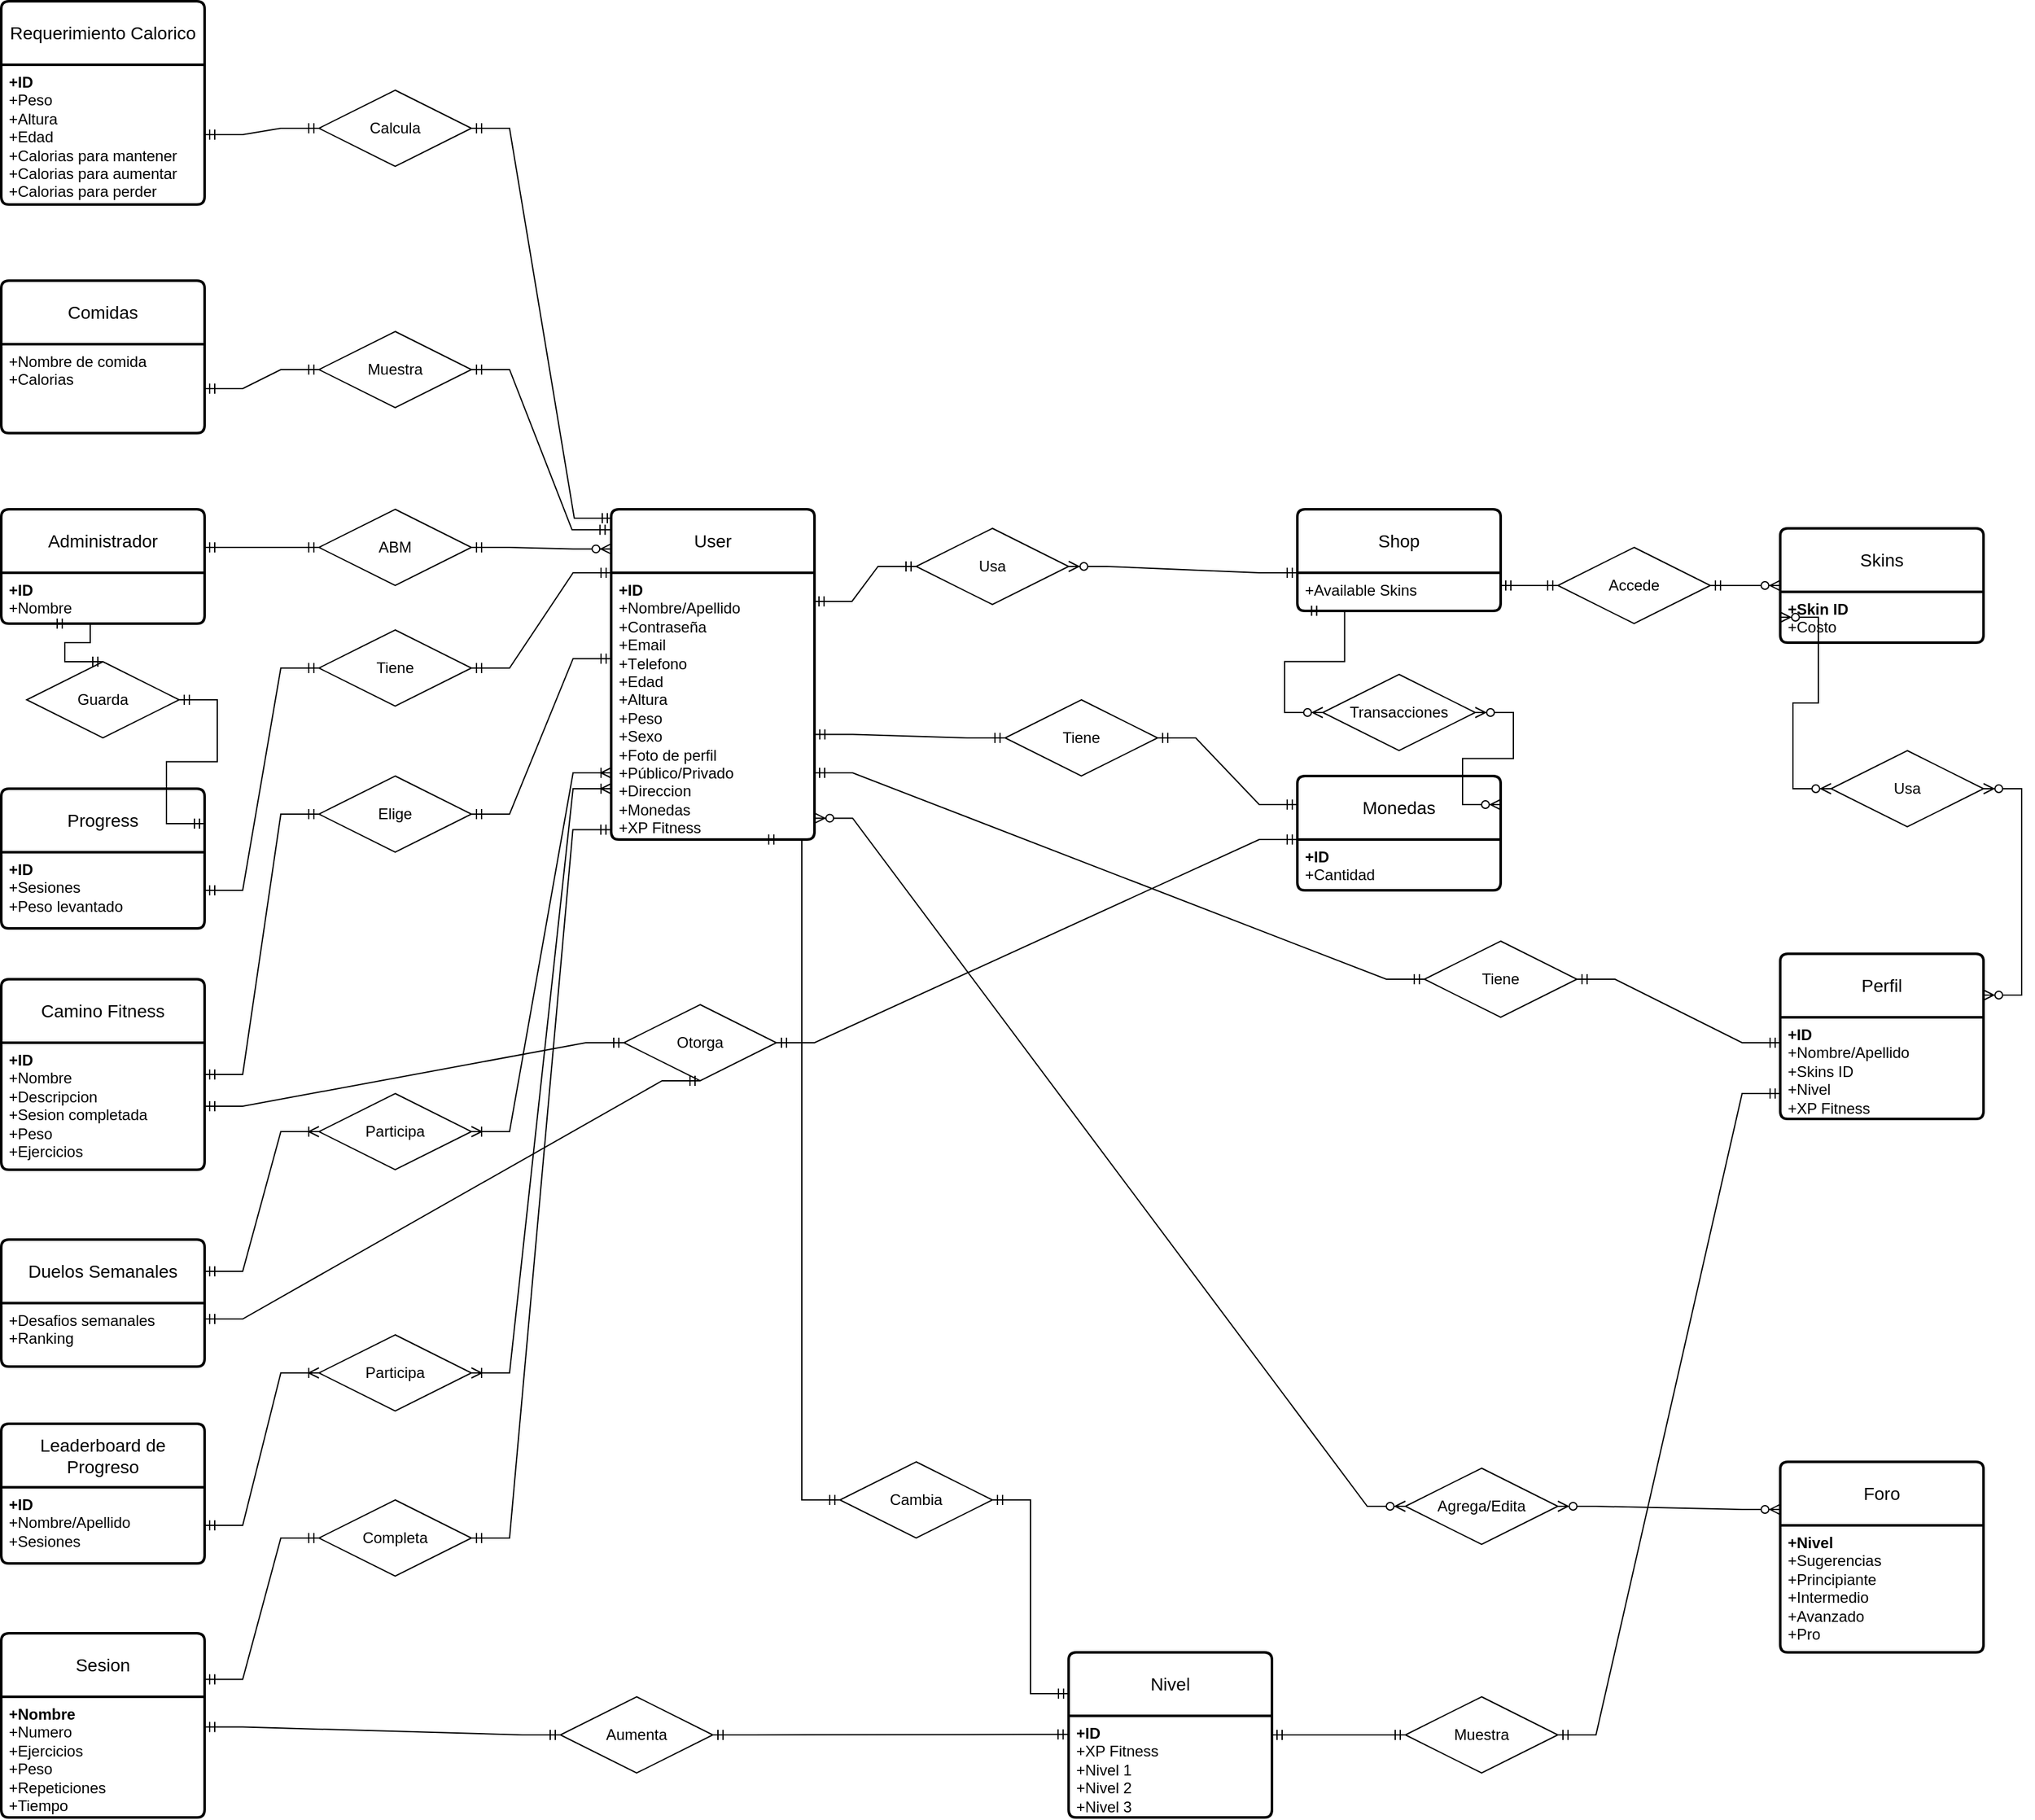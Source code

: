 <mxfile version="26.1.2">
  <diagram name="Page-1" id="UYk_7OX0EDJJeDHEVzLT">
    <mxGraphModel dx="1853" dy="3224" grid="1" gridSize="10" guides="1" tooltips="1" connect="1" arrows="1" fold="1" page="1" pageScale="1" pageWidth="850" pageHeight="1100" math="0" shadow="0">
      <root>
        <mxCell id="0" />
        <mxCell id="1" parent="0" />
        <mxCell id="oUaAyh6fzebVkO_aCxSh-33" value="Administrador" style="swimlane;childLayout=stackLayout;horizontal=1;startSize=50;horizontalStack=0;rounded=1;fontSize=14;fontStyle=0;strokeWidth=2;resizeParent=0;resizeLast=1;shadow=0;dashed=0;align=center;arcSize=4;whiteSpace=wrap;html=1;" parent="1" vertex="1">
          <mxGeometry x="620" y="-1350" width="160" height="90" as="geometry" />
        </mxCell>
        <mxCell id="oUaAyh6fzebVkO_aCxSh-34" value="&lt;b&gt;+ID&lt;/b&gt;&lt;div&gt;+Nombre&lt;/div&gt;" style="align=left;strokeColor=none;fillColor=none;spacingLeft=4;spacingRight=4;fontSize=12;verticalAlign=top;resizable=0;rotatable=0;part=1;html=1;whiteSpace=wrap;" parent="oUaAyh6fzebVkO_aCxSh-33" vertex="1">
          <mxGeometry y="50" width="160" height="40" as="geometry" />
        </mxCell>
        <mxCell id="oUaAyh6fzebVkO_aCxSh-42" style="edgeStyle=orthogonalEdgeStyle;rounded=0;orthogonalLoop=1;jettySize=auto;html=1;exitX=0.5;exitY=1;exitDx=0;exitDy=0;" parent="oUaAyh6fzebVkO_aCxSh-33" source="oUaAyh6fzebVkO_aCxSh-34" target="oUaAyh6fzebVkO_aCxSh-34" edge="1">
          <mxGeometry relative="1" as="geometry" />
        </mxCell>
        <mxCell id="oUaAyh6fzebVkO_aCxSh-35" value="User" style="swimlane;childLayout=stackLayout;horizontal=1;startSize=50;horizontalStack=0;rounded=1;fontSize=14;fontStyle=0;strokeWidth=2;resizeParent=0;resizeLast=1;shadow=0;dashed=0;align=center;arcSize=4;whiteSpace=wrap;html=1;" parent="1" vertex="1">
          <mxGeometry x="1100" y="-1350" width="160" height="260" as="geometry" />
        </mxCell>
        <mxCell id="oUaAyh6fzebVkO_aCxSh-36" value="&lt;div&gt;&lt;span style=&quot;font-family: Arial, sans-serif; white-space-collapse: preserve;&quot;&gt;&lt;b style=&quot;&quot;&gt;&lt;font&gt;+ID&lt;/font&gt;&lt;/b&gt;&lt;/span&gt;&lt;/div&gt;&lt;font&gt;+&lt;span id=&quot;docs-internal-guid-080f4050-7fff-7165-0a26-d0c95ce411ea&quot;&gt;&lt;span style=&quot;background-color: transparent; white-space-collapse: preserve; font-family: Arial, sans-serif; color: light-dark(rgb(0, 0, 0), rgb(255, 255, 255));&quot;&gt;&lt;font style=&quot;&quot;&gt;Nombre/Apellido&lt;/font&gt;&lt;/span&gt;&lt;/span&gt;&lt;/font&gt;&lt;div&gt;&lt;div&gt;&lt;font&gt;&lt;span&gt;&lt;span style=&quot;background-color: transparent; white-space-collapse: preserve; font-family: Arial, sans-serif; color: light-dark(rgb(0, 0, 0), rgb(255, 255, 255));&quot;&gt;+Contraseña&lt;/span&gt;&lt;/span&gt;&lt;/font&gt;&lt;/div&gt;&lt;div&gt;&lt;font&gt;&lt;span style=&quot;background-color: transparent; white-space-collapse: preserve; font-family: Arial, sans-serif; color: light-dark(rgb(0, 0, 0), rgb(255, 255, 255));&quot;&gt;+Email&lt;/span&gt;&lt;/font&gt;&lt;/div&gt;&lt;div&gt;&lt;font&gt;&lt;span style=&quot;background-color: transparent; color: light-dark(rgb(0, 0, 0), rgb(255, 255, 255));&quot;&gt;+T&lt;/span&gt;&lt;span style=&quot;background-color: transparent; white-space-collapse: preserve; font-family: Arial, sans-serif; color: light-dark(rgb(0, 0, 0), rgb(255, 255, 255));&quot;&gt;elefono&lt;/span&gt;&lt;/font&gt;&lt;/div&gt;&lt;div&gt;&lt;font&gt;&lt;span style=&quot;background-color: transparent; white-space-collapse: preserve; font-family: Arial, sans-serif; color: light-dark(rgb(0, 0, 0), rgb(255, 255, 255));&quot;&gt;+Edad&lt;/span&gt;&lt;/font&gt;&lt;/div&gt;&lt;div&gt;&lt;font&gt;&lt;span style=&quot;background-color: transparent; white-space-collapse: preserve; font-family: Arial, sans-serif; color: light-dark(rgb(0, 0, 0), rgb(255, 255, 255));&quot;&gt;+Altura&lt;/span&gt;&lt;/font&gt;&lt;/div&gt;&lt;div&gt;&lt;font&gt;&lt;span style=&quot;background-color: transparent; white-space-collapse: preserve; font-family: Arial, sans-serif; color: light-dark(rgb(0, 0, 0), rgb(255, 255, 255));&quot;&gt;+Peso&lt;/span&gt;&lt;/font&gt;&lt;/div&gt;&lt;div&gt;&lt;font&gt;&lt;span style=&quot;background-color: transparent; white-space-collapse: preserve; font-family: Arial, sans-serif; color: light-dark(rgb(0, 0, 0), rgb(255, 255, 255));&quot;&gt;+Sexo&lt;/span&gt;&lt;/font&gt;&lt;/div&gt;&lt;div&gt;&lt;font&gt;&lt;span style=&quot;background-color: transparent; white-space-collapse: preserve; font-family: Arial, sans-serif; color: light-dark(rgb(0, 0, 0), rgb(255, 255, 255));&quot;&gt;+Foto de perfil&lt;/span&gt;&lt;/font&gt;&lt;/div&gt;&lt;div&gt;&lt;font&gt;&lt;span style=&quot;background-color: transparent; white-space-collapse: preserve; font-family: Arial, sans-serif; color: light-dark(rgb(0, 0, 0), rgb(255, 255, 255));&quot;&gt;+Público/Privado&lt;/span&gt;&lt;/font&gt;&lt;/div&gt;&lt;div&gt;&lt;font&gt;&lt;span style=&quot;background-color: transparent; white-space-collapse: preserve; font-family: Arial, sans-serif; color: light-dark(rgb(0, 0, 0), rgb(255, 255, 255));&quot;&gt;+Direccion&lt;/span&gt;&lt;br&gt;&lt;/font&gt;&lt;/div&gt;&lt;/div&gt;&lt;div&gt;&lt;font&gt;&lt;span style=&quot;background-color: transparent; white-space-collapse: preserve; font-family: Arial, sans-serif; color: light-dark(rgb(0, 0, 0), rgb(255, 255, 255));&quot;&gt;+Monedas&lt;/span&gt;&lt;/font&gt;&lt;/div&gt;&lt;div&gt;&lt;font&gt;&lt;span style=&quot;background-color: transparent; white-space-collapse: preserve; font-family: Arial, sans-serif; color: light-dark(rgb(0, 0, 0), rgb(255, 255, 255));&quot;&gt;+XP Fitness&lt;/span&gt;&lt;/font&gt;&lt;/div&gt;" style="align=left;strokeColor=none;fillColor=none;spacingLeft=4;spacingRight=4;fontSize=12;verticalAlign=top;resizable=0;rotatable=0;part=1;html=1;whiteSpace=wrap;" parent="oUaAyh6fzebVkO_aCxSh-35" vertex="1">
          <mxGeometry y="50" width="160" height="210" as="geometry" />
        </mxCell>
        <mxCell id="oUaAyh6fzebVkO_aCxSh-40" style="edgeStyle=orthogonalEdgeStyle;rounded=0;orthogonalLoop=1;jettySize=auto;html=1;exitX=0.5;exitY=1;exitDx=0;exitDy=0;" parent="oUaAyh6fzebVkO_aCxSh-35" source="oUaAyh6fzebVkO_aCxSh-36" target="oUaAyh6fzebVkO_aCxSh-36" edge="1">
          <mxGeometry relative="1" as="geometry" />
        </mxCell>
        <mxCell id="oUaAyh6fzebVkO_aCxSh-41" style="edgeStyle=orthogonalEdgeStyle;rounded=0;orthogonalLoop=1;jettySize=auto;html=1;exitX=0.5;exitY=1;exitDx=0;exitDy=0;" parent="oUaAyh6fzebVkO_aCxSh-35" source="oUaAyh6fzebVkO_aCxSh-36" target="oUaAyh6fzebVkO_aCxSh-36" edge="1">
          <mxGeometry relative="1" as="geometry" />
        </mxCell>
        <mxCell id="oUaAyh6fzebVkO_aCxSh-38" value="" style="edgeStyle=entityRelationEdgeStyle;fontSize=12;html=1;endArrow=ERzeroToMany;startArrow=ERmandOne;rounded=0;entryX=0;entryY=0.12;entryDx=0;entryDy=0;entryPerimeter=0;" parent="1" source="oUaAyh6fzebVkO_aCxSh-61" target="oUaAyh6fzebVkO_aCxSh-35" edge="1">
          <mxGeometry width="100" height="100" relative="1" as="geometry">
            <mxPoint x="1010" y="-930" as="sourcePoint" />
            <mxPoint x="1100" y="-1320" as="targetPoint" />
          </mxGeometry>
        </mxCell>
        <mxCell id="oUaAyh6fzebVkO_aCxSh-44" value="Progress" style="swimlane;childLayout=stackLayout;horizontal=1;startSize=50;horizontalStack=0;rounded=1;fontSize=14;fontStyle=0;strokeWidth=2;resizeParent=0;resizeLast=1;shadow=0;dashed=0;align=center;arcSize=4;whiteSpace=wrap;html=1;" parent="1" vertex="1">
          <mxGeometry x="620" y="-1130" width="160" height="110" as="geometry" />
        </mxCell>
        <mxCell id="oUaAyh6fzebVkO_aCxSh-45" value="&lt;b&gt;+ID&lt;/b&gt;&lt;br&gt;+Sesiones&lt;br&gt;+Peso levantado" style="align=left;strokeColor=none;fillColor=none;spacingLeft=4;spacingRight=4;fontSize=12;verticalAlign=top;resizable=0;rotatable=0;part=1;html=1;whiteSpace=wrap;" parent="oUaAyh6fzebVkO_aCxSh-44" vertex="1">
          <mxGeometry y="50" width="160" height="60" as="geometry" />
        </mxCell>
        <mxCell id="oUaAyh6fzebVkO_aCxSh-46" value="Foro" style="swimlane;childLayout=stackLayout;horizontal=1;startSize=50;horizontalStack=0;rounded=1;fontSize=14;fontStyle=0;strokeWidth=2;resizeParent=0;resizeLast=1;shadow=0;dashed=0;align=center;arcSize=4;whiteSpace=wrap;html=1;" parent="1" vertex="1">
          <mxGeometry x="2020" y="-600" width="160" height="150" as="geometry" />
        </mxCell>
        <mxCell id="oUaAyh6fzebVkO_aCxSh-47" value="&lt;div&gt;&lt;b&gt;+Nivel&lt;/b&gt;&lt;/div&gt;+Sugerencias&lt;br&gt;+Principiante&lt;br&gt;+Intermedio&lt;div&gt;+Avanzado&lt;/div&gt;&lt;div&gt;+Pro&lt;/div&gt;" style="align=left;strokeColor=none;fillColor=none;spacingLeft=4;spacingRight=4;fontSize=12;verticalAlign=top;resizable=0;rotatable=0;part=1;html=1;whiteSpace=wrap;" parent="oUaAyh6fzebVkO_aCxSh-46" vertex="1">
          <mxGeometry y="50" width="160" height="100" as="geometry" />
        </mxCell>
        <mxCell id="oUaAyh6fzebVkO_aCxSh-50" value="" style="edgeStyle=entityRelationEdgeStyle;fontSize=12;html=1;endArrow=ERmandOne;startArrow=ERmandOne;rounded=0;exitX=1;exitY=0.5;exitDx=0;exitDy=0;entryX=0;entryY=0.5;entryDx=0;entryDy=0;" parent="1" source="oUaAyh6fzebVkO_aCxSh-45" target="oUaAyh6fzebVkO_aCxSh-63" edge="1">
          <mxGeometry width="100" height="100" relative="1" as="geometry">
            <mxPoint x="990" y="-1030" as="sourcePoint" />
            <mxPoint x="1090" y="-1130" as="targetPoint" />
          </mxGeometry>
        </mxCell>
        <mxCell id="oUaAyh6fzebVkO_aCxSh-51" value="Camino Fitness" style="swimlane;childLayout=stackLayout;horizontal=1;startSize=50;horizontalStack=0;rounded=1;fontSize=14;fontStyle=0;strokeWidth=2;resizeParent=0;resizeLast=1;shadow=0;dashed=0;align=center;arcSize=4;whiteSpace=wrap;html=1;" parent="1" vertex="1">
          <mxGeometry x="620" y="-980" width="160" height="150" as="geometry" />
        </mxCell>
        <mxCell id="oUaAyh6fzebVkO_aCxSh-52" value="&lt;b&gt;+ID&lt;/b&gt;&lt;div&gt;+Nombre&lt;/div&gt;&lt;div&gt;+Descripcion&lt;br&gt;+Sesion completada&lt;br&gt;+Peso&lt;div&gt;+Ejercicios&lt;/div&gt;&lt;/div&gt;" style="align=left;strokeColor=none;fillColor=none;spacingLeft=4;spacingRight=4;fontSize=12;verticalAlign=top;resizable=0;rotatable=0;part=1;html=1;whiteSpace=wrap;" parent="oUaAyh6fzebVkO_aCxSh-51" vertex="1">
          <mxGeometry y="50" width="160" height="100" as="geometry" />
        </mxCell>
        <mxCell id="oUaAyh6fzebVkO_aCxSh-56" value="" style="edgeStyle=entityRelationEdgeStyle;fontSize=12;html=1;endArrow=ERmandOne;startArrow=ERmandOne;rounded=0;entryX=0;entryY=0.5;entryDx=0;entryDy=0;exitX=1;exitY=0.25;exitDx=0;exitDy=0;" parent="1" source="oUaAyh6fzebVkO_aCxSh-52" target="oUaAyh6fzebVkO_aCxSh-68" edge="1">
          <mxGeometry width="100" height="100" relative="1" as="geometry">
            <mxPoint x="970" y="-730" as="sourcePoint" />
            <mxPoint x="1070" y="-830" as="targetPoint" />
          </mxGeometry>
        </mxCell>
        <mxCell id="SsLR1r1AspN_L6EVD4On-16" value="Duelos Semanales" style="swimlane;childLayout=stackLayout;horizontal=1;startSize=50;horizontalStack=0;rounded=1;fontSize=14;fontStyle=0;strokeWidth=2;resizeParent=0;resizeLast=1;shadow=0;dashed=0;align=center;arcSize=4;whiteSpace=wrap;html=1;" parent="1" vertex="1">
          <mxGeometry x="620" y="-775" width="160" height="100" as="geometry" />
        </mxCell>
        <mxCell id="SsLR1r1AspN_L6EVD4On-17" value="+Desafios semanales&lt;br&gt;+Ranking" style="align=left;strokeColor=none;fillColor=none;spacingLeft=4;spacingRight=4;fontSize=12;verticalAlign=top;resizable=0;rotatable=0;part=1;html=1;whiteSpace=wrap;" parent="SsLR1r1AspN_L6EVD4On-16" vertex="1">
          <mxGeometry y="50" width="160" height="50" as="geometry" />
        </mxCell>
        <mxCell id="SsLR1r1AspN_L6EVD4On-19" value="Skins" style="swimlane;childLayout=stackLayout;horizontal=1;startSize=50;horizontalStack=0;rounded=1;fontSize=14;fontStyle=0;strokeWidth=2;resizeParent=0;resizeLast=1;shadow=0;dashed=0;align=center;arcSize=4;whiteSpace=wrap;html=1;" parent="1" vertex="1">
          <mxGeometry x="2020" y="-1335" width="160" height="90" as="geometry" />
        </mxCell>
        <mxCell id="SsLR1r1AspN_L6EVD4On-20" value="&lt;b&gt;+Skin ID&lt;/b&gt;&lt;div&gt;+Costo&lt;/div&gt;" style="align=left;strokeColor=none;fillColor=none;spacingLeft=4;spacingRight=4;fontSize=12;verticalAlign=top;resizable=0;rotatable=0;part=1;html=1;whiteSpace=wrap;" parent="SsLR1r1AspN_L6EVD4On-19" vertex="1">
          <mxGeometry y="50" width="160" height="40" as="geometry" />
        </mxCell>
        <mxCell id="SsLR1r1AspN_L6EVD4On-21" value="Monedas" style="swimlane;childLayout=stackLayout;horizontal=1;startSize=50;horizontalStack=0;rounded=1;fontSize=14;fontStyle=0;strokeWidth=2;resizeParent=0;resizeLast=1;shadow=0;dashed=0;align=center;arcSize=4;whiteSpace=wrap;html=1;" parent="1" vertex="1">
          <mxGeometry x="1640" y="-1140" width="160" height="90" as="geometry" />
        </mxCell>
        <mxCell id="SsLR1r1AspN_L6EVD4On-22" value="&lt;b&gt;+ID&lt;/b&gt;&lt;div&gt;+Cantidad&lt;/div&gt;" style="align=left;strokeColor=none;fillColor=none;spacingLeft=4;spacingRight=4;fontSize=12;verticalAlign=top;resizable=0;rotatable=0;part=1;html=1;whiteSpace=wrap;" parent="SsLR1r1AspN_L6EVD4On-21" vertex="1">
          <mxGeometry y="50" width="160" height="40" as="geometry" />
        </mxCell>
        <mxCell id="b5f6QTeWD_Qw4PzaojQV-12" style="edgeStyle=orthogonalEdgeStyle;rounded=0;orthogonalLoop=1;jettySize=auto;html=1;exitX=0.5;exitY=1;exitDx=0;exitDy=0;" parent="SsLR1r1AspN_L6EVD4On-21" source="SsLR1r1AspN_L6EVD4On-22" target="SsLR1r1AspN_L6EVD4On-22" edge="1">
          <mxGeometry relative="1" as="geometry" />
        </mxCell>
        <mxCell id="SsLR1r1AspN_L6EVD4On-23" value="Nivel" style="swimlane;childLayout=stackLayout;horizontal=1;startSize=50;horizontalStack=0;rounded=1;fontSize=14;fontStyle=0;strokeWidth=2;resizeParent=0;resizeLast=1;shadow=0;dashed=0;align=center;arcSize=4;whiteSpace=wrap;html=1;" parent="1" vertex="1">
          <mxGeometry x="1460" y="-450" width="160" height="130" as="geometry" />
        </mxCell>
        <mxCell id="SsLR1r1AspN_L6EVD4On-24" value="&lt;b&gt;+ID&lt;/b&gt;&lt;div&gt;+XP Fitness&lt;/div&gt;&lt;div&gt;+Nivel 1&lt;/div&gt;&lt;div&gt;+Nivel 2&lt;/div&gt;&lt;div&gt;+Nivel 3&lt;/div&gt;" style="align=left;strokeColor=none;fillColor=none;spacingLeft=4;spacingRight=4;fontSize=12;verticalAlign=top;resizable=0;rotatable=0;part=1;html=1;whiteSpace=wrap;" parent="SsLR1r1AspN_L6EVD4On-23" vertex="1">
          <mxGeometry y="50" width="160" height="80" as="geometry" />
        </mxCell>
        <mxCell id="oUaAyh6fzebVkO_aCxSh-61" value="ABM" style="shape=rhombus;perimeter=rhombusPerimeter;whiteSpace=wrap;html=1;align=center;" parent="1" vertex="1">
          <mxGeometry x="870" y="-1350" width="120" height="60" as="geometry" />
        </mxCell>
        <mxCell id="oUaAyh6fzebVkO_aCxSh-62" value="" style="edgeStyle=entityRelationEdgeStyle;fontSize=12;html=1;endArrow=ERmandOne;startArrow=ERmandOne;rounded=0;entryX=0;entryY=0.5;entryDx=0;entryDy=0;" parent="1" target="oUaAyh6fzebVkO_aCxSh-61" edge="1">
          <mxGeometry width="100" height="100" relative="1" as="geometry">
            <mxPoint x="780" y="-1320" as="sourcePoint" />
            <mxPoint x="880" y="-1270" as="targetPoint" />
          </mxGeometry>
        </mxCell>
        <mxCell id="oUaAyh6fzebVkO_aCxSh-63" value="Tiene" style="shape=rhombus;perimeter=rhombusPerimeter;whiteSpace=wrap;html=1;align=center;" parent="1" vertex="1">
          <mxGeometry x="870" y="-1255" width="120" height="60" as="geometry" />
        </mxCell>
        <mxCell id="oUaAyh6fzebVkO_aCxSh-64" value="" style="edgeStyle=entityRelationEdgeStyle;fontSize=12;html=1;endArrow=ERmandOne;startArrow=ERmandOne;rounded=0;entryX=0;entryY=0;entryDx=0;entryDy=0;exitX=1;exitY=0.5;exitDx=0;exitDy=0;" parent="1" source="oUaAyh6fzebVkO_aCxSh-63" target="oUaAyh6fzebVkO_aCxSh-36" edge="1">
          <mxGeometry width="100" height="100" relative="1" as="geometry">
            <mxPoint x="970" y="-1150" as="sourcePoint" />
            <mxPoint x="1070" y="-1250" as="targetPoint" />
          </mxGeometry>
        </mxCell>
        <mxCell id="oUaAyh6fzebVkO_aCxSh-65" value="Guarda" style="shape=rhombus;perimeter=rhombusPerimeter;whiteSpace=wrap;html=1;align=center;" parent="1" vertex="1">
          <mxGeometry x="640" y="-1230" width="120" height="60" as="geometry" />
        </mxCell>
        <mxCell id="oUaAyh6fzebVkO_aCxSh-66" value="" style="edgeStyle=entityRelationEdgeStyle;fontSize=12;html=1;endArrow=ERmandOne;startArrow=ERmandOne;rounded=0;entryX=0.25;entryY=1;entryDx=0;entryDy=0;exitX=0.5;exitY=0;exitDx=0;exitDy=0;" parent="1" source="oUaAyh6fzebVkO_aCxSh-65" target="oUaAyh6fzebVkO_aCxSh-34" edge="1">
          <mxGeometry width="100" height="100" relative="1" as="geometry">
            <mxPoint x="610" y="-1140" as="sourcePoint" />
            <mxPoint x="710" y="-1240" as="targetPoint" />
          </mxGeometry>
        </mxCell>
        <mxCell id="oUaAyh6fzebVkO_aCxSh-67" value="" style="edgeStyle=entityRelationEdgeStyle;fontSize=12;html=1;endArrow=ERmandOne;startArrow=ERmandOne;rounded=0;entryX=1;entryY=0.5;entryDx=0;entryDy=0;exitX=1;exitY=0.25;exitDx=0;exitDy=0;" parent="1" source="oUaAyh6fzebVkO_aCxSh-44" target="oUaAyh6fzebVkO_aCxSh-65" edge="1">
          <mxGeometry width="100" height="100" relative="1" as="geometry">
            <mxPoint x="740" y="-1110" as="sourcePoint" />
            <mxPoint x="840" y="-1210" as="targetPoint" />
          </mxGeometry>
        </mxCell>
        <mxCell id="oUaAyh6fzebVkO_aCxSh-68" value="Elige" style="shape=rhombus;perimeter=rhombusPerimeter;whiteSpace=wrap;html=1;align=center;" parent="1" vertex="1">
          <mxGeometry x="870" y="-1140" width="120" height="60" as="geometry" />
        </mxCell>
        <mxCell id="oUaAyh6fzebVkO_aCxSh-69" value="" style="edgeStyle=entityRelationEdgeStyle;fontSize=12;html=1;endArrow=ERmandOne;startArrow=ERmandOne;rounded=0;entryX=0;entryY=0.322;entryDx=0;entryDy=0;exitX=1;exitY=0.5;exitDx=0;exitDy=0;entryPerimeter=0;" parent="1" source="oUaAyh6fzebVkO_aCxSh-68" target="oUaAyh6fzebVkO_aCxSh-36" edge="1">
          <mxGeometry width="100" height="100" relative="1" as="geometry">
            <mxPoint x="970" y="-1030" as="sourcePoint" />
            <mxPoint x="1070" y="-1130" as="targetPoint" />
          </mxGeometry>
        </mxCell>
        <mxCell id="oUaAyh6fzebVkO_aCxSh-71" value="Sesion" style="swimlane;childLayout=stackLayout;horizontal=1;startSize=50;horizontalStack=0;rounded=1;fontSize=14;fontStyle=0;strokeWidth=2;resizeParent=0;resizeLast=1;shadow=0;dashed=0;align=center;arcSize=4;whiteSpace=wrap;html=1;" parent="1" vertex="1">
          <mxGeometry x="620" y="-465" width="160" height="145" as="geometry" />
        </mxCell>
        <mxCell id="oUaAyh6fzebVkO_aCxSh-72" value="&lt;div&gt;&lt;b&gt;+Nombre&lt;/b&gt;&lt;/div&gt;+Numero&lt;br&gt;+Ejercicios&lt;br&gt;+Peso&lt;div&gt;+Repeticiones&lt;/div&gt;&lt;div&gt;+Tiempo&lt;/div&gt;" style="align=left;strokeColor=none;fillColor=none;spacingLeft=4;spacingRight=4;fontSize=12;verticalAlign=top;resizable=0;rotatable=0;part=1;html=1;whiteSpace=wrap;" parent="oUaAyh6fzebVkO_aCxSh-71" vertex="1">
          <mxGeometry y="50" width="160" height="95" as="geometry" />
        </mxCell>
        <mxCell id="BNuAfsL2zRtvotmAR6Vj-2" value="" style="edgeStyle=entityRelationEdgeStyle;fontSize=12;html=1;endArrow=ERzeroToMany;startArrow=ERmandOne;rounded=0;entryX=1;entryY=0.5;entryDx=0;entryDy=0;exitX=0;exitY=0;exitDx=0;exitDy=0;" parent="1" source="b5f6QTeWD_Qw4PzaojQV-11" target="BNuAfsL2zRtvotmAR6Vj-1" edge="1">
          <mxGeometry width="100" height="100" relative="1" as="geometry">
            <mxPoint x="1640" y="-1320" as="sourcePoint" />
            <mxPoint x="1260" y="-1200" as="targetPoint" />
          </mxGeometry>
        </mxCell>
        <mxCell id="BNuAfsL2zRtvotmAR6Vj-1" value="Usa" style="shape=rhombus;perimeter=rhombusPerimeter;whiteSpace=wrap;html=1;align=center;" parent="1" vertex="1">
          <mxGeometry x="1340" y="-1335" width="120" height="60" as="geometry" />
        </mxCell>
        <mxCell id="BNuAfsL2zRtvotmAR6Vj-4" value="Tiene" style="shape=rhombus;perimeter=rhombusPerimeter;whiteSpace=wrap;html=1;align=center;" parent="1" vertex="1">
          <mxGeometry x="1410" y="-1200" width="120" height="60" as="geometry" />
        </mxCell>
        <mxCell id="BNuAfsL2zRtvotmAR6Vj-6" value="" style="edgeStyle=entityRelationEdgeStyle;fontSize=12;html=1;endArrow=ERmandOne;startArrow=ERmandOne;rounded=0;exitX=1.001;exitY=0.606;exitDx=0;exitDy=0;exitPerimeter=0;entryX=0;entryY=0.5;entryDx=0;entryDy=0;" parent="1" source="oUaAyh6fzebVkO_aCxSh-36" target="BNuAfsL2zRtvotmAR6Vj-4" edge="1">
          <mxGeometry width="100" height="100" relative="1" as="geometry">
            <mxPoint x="1270" y="-1060" as="sourcePoint" />
            <mxPoint x="1360" y="-1160" as="targetPoint" />
          </mxGeometry>
        </mxCell>
        <mxCell id="BNuAfsL2zRtvotmAR6Vj-7" value="" style="edgeStyle=entityRelationEdgeStyle;fontSize=12;html=1;endArrow=ERmandOne;startArrow=ERmandOne;rounded=0;entryX=0;entryY=0.25;entryDx=0;entryDy=0;exitX=1;exitY=0.5;exitDx=0;exitDy=0;" parent="1" source="BNuAfsL2zRtvotmAR6Vj-4" target="SsLR1r1AspN_L6EVD4On-21" edge="1">
          <mxGeometry width="100" height="100" relative="1" as="geometry">
            <mxPoint x="1400" y="-1010" as="sourcePoint" />
            <mxPoint x="1500" y="-1110" as="targetPoint" />
          </mxGeometry>
        </mxCell>
        <mxCell id="BNuAfsL2zRtvotmAR6Vj-8" value="Completa" style="shape=rhombus;perimeter=rhombusPerimeter;whiteSpace=wrap;html=1;align=center;" parent="1" vertex="1">
          <mxGeometry x="870" y="-570" width="120" height="60" as="geometry" />
        </mxCell>
        <mxCell id="BNuAfsL2zRtvotmAR6Vj-9" value="" style="edgeStyle=entityRelationEdgeStyle;fontSize=12;html=1;endArrow=ERmandOne;startArrow=ERmandOne;rounded=0;exitX=-0.001;exitY=0.963;exitDx=0;exitDy=0;entryX=1;entryY=0.5;entryDx=0;entryDy=0;exitPerimeter=0;" parent="1" source="oUaAyh6fzebVkO_aCxSh-36" target="BNuAfsL2zRtvotmAR6Vj-8" edge="1">
          <mxGeometry width="100" height="100" relative="1" as="geometry">
            <mxPoint x="1160" y="-1020" as="sourcePoint" />
            <mxPoint x="1130" y="-720" as="targetPoint" />
            <Array as="points">
              <mxPoint x="1080" y="-1010" />
              <mxPoint x="1000" y="-1000" />
            </Array>
          </mxGeometry>
        </mxCell>
        <mxCell id="BNuAfsL2zRtvotmAR6Vj-10" value="" style="edgeStyle=entityRelationEdgeStyle;fontSize=12;html=1;endArrow=ERmandOne;startArrow=ERmandOne;rounded=0;exitX=1;exitY=0.25;exitDx=0;exitDy=0;entryX=0;entryY=0.5;entryDx=0;entryDy=0;" parent="1" source="oUaAyh6fzebVkO_aCxSh-71" target="BNuAfsL2zRtvotmAR6Vj-8" edge="1">
          <mxGeometry width="100" height="100" relative="1" as="geometry">
            <mxPoint x="870" y="-428.75" as="sourcePoint" />
            <mxPoint x="1290" y="-795" as="targetPoint" />
          </mxGeometry>
        </mxCell>
        <mxCell id="BNuAfsL2zRtvotmAR6Vj-11" value="Participa" style="shape=rhombus;perimeter=rhombusPerimeter;whiteSpace=wrap;html=1;align=center;" parent="1" vertex="1">
          <mxGeometry x="870" y="-890" width="120" height="60" as="geometry" />
        </mxCell>
        <mxCell id="BNuAfsL2zRtvotmAR6Vj-12" value="" style="edgeStyle=entityRelationEdgeStyle;fontSize=12;html=1;endArrow=ERmandOne;startArrow=ERmandOne;rounded=0;entryX=0;entryY=0.5;entryDx=0;entryDy=0;exitX=0.997;exitY=0.107;exitDx=0;exitDy=0;exitPerimeter=0;" parent="1" source="oUaAyh6fzebVkO_aCxSh-36" target="BNuAfsL2zRtvotmAR6Vj-1" edge="1">
          <mxGeometry width="100" height="100" relative="1" as="geometry">
            <mxPoint x="1270" y="-1140" as="sourcePoint" />
            <mxPoint x="1370" y="-1240" as="targetPoint" />
          </mxGeometry>
        </mxCell>
        <mxCell id="BNuAfsL2zRtvotmAR6Vj-15" value="Accede" style="shape=rhombus;perimeter=rhombusPerimeter;whiteSpace=wrap;html=1;align=center;" parent="1" vertex="1">
          <mxGeometry x="1845" y="-1320" width="120" height="60" as="geometry" />
        </mxCell>
        <mxCell id="BNuAfsL2zRtvotmAR6Vj-17" value="" style="edgeStyle=entityRelationEdgeStyle;fontSize=12;html=1;endArrow=ERzeroToMany;startArrow=ERmandOne;rounded=0;entryX=0;entryY=0.5;entryDx=0;entryDy=0;exitX=1;exitY=0.5;exitDx=0;exitDy=0;" parent="1" source="BNuAfsL2zRtvotmAR6Vj-15" target="SsLR1r1AspN_L6EVD4On-19" edge="1">
          <mxGeometry width="100" height="100" relative="1" as="geometry">
            <mxPoint x="1890" y="-1305" as="sourcePoint" />
            <mxPoint x="1930" y="-1190" as="targetPoint" />
          </mxGeometry>
        </mxCell>
        <mxCell id="BNuAfsL2zRtvotmAR6Vj-18" value="Agrega/Edita" style="shape=rhombus;perimeter=rhombusPerimeter;whiteSpace=wrap;html=1;align=center;" parent="1" vertex="1">
          <mxGeometry x="1725" y="-595" width="120" height="60" as="geometry" />
        </mxCell>
        <mxCell id="BNuAfsL2zRtvotmAR6Vj-20" value="" style="edgeStyle=entityRelationEdgeStyle;fontSize=12;html=1;endArrow=ERzeroToMany;endFill=1;startArrow=ERzeroToMany;rounded=0;entryX=0;entryY=0.5;entryDx=0;entryDy=0;exitX=1;exitY=0.92;exitDx=0;exitDy=0;exitPerimeter=0;" parent="1" source="oUaAyh6fzebVkO_aCxSh-36" target="BNuAfsL2zRtvotmAR6Vj-18" edge="1">
          <mxGeometry width="100" height="100" relative="1" as="geometry">
            <mxPoint x="1270" y="-1020" as="sourcePoint" />
            <mxPoint x="1370" y="-1120" as="targetPoint" />
          </mxGeometry>
        </mxCell>
        <mxCell id="BNuAfsL2zRtvotmAR6Vj-21" value="" style="edgeStyle=entityRelationEdgeStyle;fontSize=12;html=1;endArrow=ERzeroToMany;endFill=1;startArrow=ERzeroToMany;rounded=0;entryX=0;entryY=0.25;entryDx=0;entryDy=0;exitX=1;exitY=0.5;exitDx=0;exitDy=0;" parent="1" source="BNuAfsL2zRtvotmAR6Vj-18" target="oUaAyh6fzebVkO_aCxSh-46" edge="1">
          <mxGeometry width="100" height="100" relative="1" as="geometry">
            <mxPoint x="1340" y="-615" as="sourcePoint" />
            <mxPoint x="1440" y="-715" as="targetPoint" />
          </mxGeometry>
        </mxCell>
        <mxCell id="BNuAfsL2zRtvotmAR6Vj-23" value="Cambia" style="shape=rhombus;perimeter=rhombusPerimeter;whiteSpace=wrap;html=1;align=center;" parent="1" vertex="1">
          <mxGeometry x="1280" y="-600" width="120" height="60" as="geometry" />
        </mxCell>
        <mxCell id="BNuAfsL2zRtvotmAR6Vj-24" value="" style="edgeStyle=entityRelationEdgeStyle;fontSize=12;html=1;endArrow=ERmandOne;startArrow=ERmandOne;rounded=0;entryX=0.75;entryY=1;entryDx=0;entryDy=0;exitX=0;exitY=0.5;exitDx=0;exitDy=0;" parent="1" source="BNuAfsL2zRtvotmAR6Vj-23" target="oUaAyh6fzebVkO_aCxSh-36" edge="1">
          <mxGeometry width="100" height="100" relative="1" as="geometry">
            <mxPoint x="1150" y="-960" as="sourcePoint" />
            <mxPoint x="1250" y="-1060" as="targetPoint" />
          </mxGeometry>
        </mxCell>
        <mxCell id="BNuAfsL2zRtvotmAR6Vj-25" value="" style="edgeStyle=entityRelationEdgeStyle;fontSize=12;html=1;endArrow=ERmandOne;startArrow=ERmandOne;rounded=0;entryX=1;entryY=0.5;entryDx=0;entryDy=0;exitX=0;exitY=0.25;exitDx=0;exitDy=0;" parent="1" source="SsLR1r1AspN_L6EVD4On-23" target="BNuAfsL2zRtvotmAR6Vj-23" edge="1">
          <mxGeometry width="100" height="100" relative="1" as="geometry">
            <mxPoint x="1460" y="-675" as="sourcePoint" />
            <mxPoint x="1430" y="-775" as="targetPoint" />
          </mxGeometry>
        </mxCell>
        <mxCell id="BNuAfsL2zRtvotmAR6Vj-26" value="Aumenta" style="shape=rhombus;perimeter=rhombusPerimeter;whiteSpace=wrap;html=1;align=center;" parent="1" vertex="1">
          <mxGeometry x="1060" y="-415" width="120" height="60" as="geometry" />
        </mxCell>
        <mxCell id="BNuAfsL2zRtvotmAR6Vj-28" value="" style="edgeStyle=entityRelationEdgeStyle;fontSize=12;html=1;endArrow=ERmandOne;startArrow=ERmandOne;rounded=0;entryX=0;entryY=0.5;entryDx=0;entryDy=0;exitX=1;exitY=0.25;exitDx=0;exitDy=0;" parent="1" source="oUaAyh6fzebVkO_aCxSh-72" target="BNuAfsL2zRtvotmAR6Vj-26" edge="1">
          <mxGeometry width="100" height="100" relative="1" as="geometry">
            <mxPoint x="870" y="-384.98" as="sourcePoint" />
            <mxPoint x="1240" y="-685" as="targetPoint" />
          </mxGeometry>
        </mxCell>
        <mxCell id="BNuAfsL2zRtvotmAR6Vj-29" value="" style="edgeStyle=entityRelationEdgeStyle;fontSize=12;html=1;endArrow=ERmandOne;startArrow=ERmandOne;rounded=0;exitX=1;exitY=0.5;exitDx=0;exitDy=0;entryX=-0.002;entryY=0.183;entryDx=0;entryDy=0;entryPerimeter=0;" parent="1" source="BNuAfsL2zRtvotmAR6Vj-26" target="SsLR1r1AspN_L6EVD4On-24" edge="1">
          <mxGeometry width="100" height="100" relative="1" as="geometry">
            <mxPoint x="1300" y="-725" as="sourcePoint" />
            <mxPoint x="1400" y="-825" as="targetPoint" />
          </mxGeometry>
        </mxCell>
        <mxCell id="BNuAfsL2zRtvotmAR6Vj-31" value="" style="edgeStyle=entityRelationEdgeStyle;fontSize=12;html=1;endArrow=ERmandOne;startArrow=ERmandOne;rounded=0;entryX=0;entryY=0.5;entryDx=0;entryDy=0;exitX=1;exitY=0.5;exitDx=0;exitDy=0;" parent="1" target="BNuAfsL2zRtvotmAR6Vj-15" edge="1">
          <mxGeometry width="100" height="100" relative="1" as="geometry">
            <mxPoint x="1800" y="-1290" as="sourcePoint" />
            <mxPoint x="1930" y="-1330" as="targetPoint" />
          </mxGeometry>
        </mxCell>
        <mxCell id="BNuAfsL2zRtvotmAR6Vj-32" value="Transacciones" style="shape=rhombus;perimeter=rhombusPerimeter;whiteSpace=wrap;html=1;align=center;" parent="1" vertex="1">
          <mxGeometry x="1660" y="-1220" width="120" height="60" as="geometry" />
        </mxCell>
        <mxCell id="BNuAfsL2zRtvotmAR6Vj-33" value="" style="edgeStyle=entityRelationEdgeStyle;fontSize=12;html=1;endArrow=ERzeroToMany;startArrow=ERmandOne;rounded=0;entryX=0;entryY=0.5;entryDx=0;entryDy=0;exitX=0.045;exitY=0.995;exitDx=0;exitDy=0;exitPerimeter=0;" parent="1" source="b5f6QTeWD_Qw4PzaojQV-11" target="BNuAfsL2zRtvotmAR6Vj-32" edge="1">
          <mxGeometry width="100" height="100" relative="1" as="geometry">
            <mxPoint x="1640" y="-1230" as="sourcePoint" />
            <mxPoint x="1870" y="-1190" as="targetPoint" />
          </mxGeometry>
        </mxCell>
        <mxCell id="BNuAfsL2zRtvotmAR6Vj-34" value="" style="edgeStyle=entityRelationEdgeStyle;fontSize=12;html=1;endArrow=ERzeroToMany;endFill=1;startArrow=ERzeroToMany;rounded=0;entryX=1;entryY=0.5;entryDx=0;entryDy=0;exitX=1;exitY=0.25;exitDx=0;exitDy=0;" parent="1" source="SsLR1r1AspN_L6EVD4On-21" target="BNuAfsL2zRtvotmAR6Vj-32" edge="1">
          <mxGeometry width="100" height="100" relative="1" as="geometry">
            <mxPoint x="1770" y="-1090" as="sourcePoint" />
            <mxPoint x="1870" y="-1190" as="targetPoint" />
          </mxGeometry>
        </mxCell>
        <mxCell id="b5f6QTeWD_Qw4PzaojQV-5" value="Perfil" style="swimlane;childLayout=stackLayout;horizontal=1;startSize=50;horizontalStack=0;rounded=1;fontSize=14;fontStyle=0;strokeWidth=2;resizeParent=0;resizeLast=1;shadow=0;dashed=0;align=center;arcSize=4;whiteSpace=wrap;html=1;" parent="1" vertex="1">
          <mxGeometry x="2020" y="-1000" width="160" height="130" as="geometry" />
        </mxCell>
        <mxCell id="b5f6QTeWD_Qw4PzaojQV-6" value="&lt;b&gt;+ID&lt;/b&gt;&lt;br&gt;+Nombre/Apellido&lt;div&gt;+Skins ID&lt;/div&gt;&lt;div&gt;+Nivel&lt;/div&gt;&lt;div&gt;+XP Fitness&lt;br&gt;&lt;div&gt;&lt;br&gt;&lt;/div&gt;&lt;/div&gt;" style="align=left;strokeColor=none;fillColor=none;spacingLeft=4;spacingRight=4;fontSize=12;verticalAlign=top;resizable=0;rotatable=0;part=1;html=1;whiteSpace=wrap;" parent="b5f6QTeWD_Qw4PzaojQV-5" vertex="1">
          <mxGeometry y="50" width="160" height="80" as="geometry" />
        </mxCell>
        <mxCell id="b5f6QTeWD_Qw4PzaojQV-10" value="Shop" style="swimlane;childLayout=stackLayout;horizontal=1;startSize=50;horizontalStack=0;rounded=1;fontSize=14;fontStyle=0;strokeWidth=2;resizeParent=0;resizeLast=1;shadow=0;dashed=0;align=center;arcSize=4;whiteSpace=wrap;html=1;" parent="1" vertex="1">
          <mxGeometry x="1640" y="-1350" width="160" height="80" as="geometry" />
        </mxCell>
        <mxCell id="b5f6QTeWD_Qw4PzaojQV-11" value="&lt;div&gt;+Available Skins&lt;/div&gt;" style="align=left;strokeColor=none;fillColor=none;spacingLeft=4;spacingRight=4;fontSize=12;verticalAlign=top;resizable=0;rotatable=0;part=1;html=1;whiteSpace=wrap;" parent="b5f6QTeWD_Qw4PzaojQV-10" vertex="1">
          <mxGeometry y="50" width="160" height="30" as="geometry" />
        </mxCell>
        <mxCell id="b5f6QTeWD_Qw4PzaojQV-14" value="Tiene" style="shape=rhombus;perimeter=rhombusPerimeter;whiteSpace=wrap;html=1;align=center;" parent="1" vertex="1">
          <mxGeometry x="1740" y="-1010" width="120" height="60" as="geometry" />
        </mxCell>
        <mxCell id="b5f6QTeWD_Qw4PzaojQV-16" value="" style="edgeStyle=entityRelationEdgeStyle;fontSize=12;html=1;endArrow=ERzeroToMany;endFill=1;startArrow=ERzeroToMany;rounded=0;entryX=0;entryY=0.5;entryDx=0;entryDy=0;exitX=0;exitY=0.5;exitDx=0;exitDy=0;" parent="1" source="b5f6QTeWD_Qw4PzaojQV-15" target="SsLR1r1AspN_L6EVD4On-20" edge="1">
          <mxGeometry width="100" height="100" relative="1" as="geometry">
            <mxPoint x="2000" y="-1110" as="sourcePoint" />
            <mxPoint x="2100" y="-1210" as="targetPoint" />
          </mxGeometry>
        </mxCell>
        <mxCell id="b5f6QTeWD_Qw4PzaojQV-17" value="" style="edgeStyle=entityRelationEdgeStyle;fontSize=12;html=1;endArrow=ERzeroToMany;endFill=1;startArrow=ERzeroToMany;rounded=0;entryX=1;entryY=0.5;entryDx=0;entryDy=0;exitX=1;exitY=0.25;exitDx=0;exitDy=0;" parent="1" source="b5f6QTeWD_Qw4PzaojQV-5" target="b5f6QTeWD_Qw4PzaojQV-15" edge="1">
          <mxGeometry width="100" height="100" relative="1" as="geometry">
            <mxPoint x="2100" y="-1000" as="sourcePoint" />
            <mxPoint x="2100" y="-1245" as="targetPoint" />
          </mxGeometry>
        </mxCell>
        <mxCell id="b5f6QTeWD_Qw4PzaojQV-15" value="Usa" style="shape=rhombus;perimeter=rhombusPerimeter;whiteSpace=wrap;html=1;align=center;" parent="1" vertex="1">
          <mxGeometry x="2060" y="-1160" width="120" height="60" as="geometry" />
        </mxCell>
        <mxCell id="b5f6QTeWD_Qw4PzaojQV-18" value="" style="edgeStyle=entityRelationEdgeStyle;fontSize=12;html=1;endArrow=ERmandOne;startArrow=ERmandOne;rounded=0;exitX=1;exitY=0.75;exitDx=0;exitDy=0;entryX=0;entryY=0.5;entryDx=0;entryDy=0;" parent="1" source="oUaAyh6fzebVkO_aCxSh-36" target="b5f6QTeWD_Qw4PzaojQV-14" edge="1">
          <mxGeometry width="100" height="100" relative="1" as="geometry">
            <mxPoint x="1700" y="-840" as="sourcePoint" />
            <mxPoint x="1800" y="-940" as="targetPoint" />
          </mxGeometry>
        </mxCell>
        <mxCell id="b5f6QTeWD_Qw4PzaojQV-19" value="" style="edgeStyle=entityRelationEdgeStyle;fontSize=12;html=1;endArrow=ERmandOne;startArrow=ERmandOne;rounded=0;entryX=0;entryY=0.25;entryDx=0;entryDy=0;exitX=1;exitY=0.5;exitDx=0;exitDy=0;" parent="1" source="b5f6QTeWD_Qw4PzaojQV-14" target="b5f6QTeWD_Qw4PzaojQV-6" edge="1">
          <mxGeometry width="100" height="100" relative="1" as="geometry">
            <mxPoint x="1700" y="-840" as="sourcePoint" />
            <mxPoint x="1800" y="-940" as="targetPoint" />
          </mxGeometry>
        </mxCell>
        <mxCell id="b5f6QTeWD_Qw4PzaojQV-21" value="Muestra" style="shape=rhombus;perimeter=rhombusPerimeter;whiteSpace=wrap;html=1;align=center;" parent="1" vertex="1">
          <mxGeometry x="1725" y="-415" width="120" height="60" as="geometry" />
        </mxCell>
        <mxCell id="b5f6QTeWD_Qw4PzaojQV-22" value="" style="edgeStyle=entityRelationEdgeStyle;fontSize=12;html=1;endArrow=ERmandOne;startArrow=ERmandOne;rounded=0;entryX=0;entryY=0.75;entryDx=0;entryDy=0;exitX=1;exitY=0.5;exitDx=0;exitDy=0;" parent="1" source="b5f6QTeWD_Qw4PzaojQV-21" target="b5f6QTeWD_Qw4PzaojQV-6" edge="1">
          <mxGeometry width="100" height="100" relative="1" as="geometry">
            <mxPoint x="1620" y="-800" as="sourcePoint" />
            <mxPoint x="1720" y="-900" as="targetPoint" />
          </mxGeometry>
        </mxCell>
        <mxCell id="b5f6QTeWD_Qw4PzaojQV-23" value="" style="edgeStyle=entityRelationEdgeStyle;fontSize=12;html=1;endArrow=ERmandOne;startArrow=ERmandOne;rounded=0;exitX=1;exitY=0.5;exitDx=0;exitDy=0;entryX=0;entryY=0.5;entryDx=0;entryDy=0;" parent="1" source="SsLR1r1AspN_L6EVD4On-23" target="b5f6QTeWD_Qw4PzaojQV-21" edge="1">
          <mxGeometry width="100" height="100" relative="1" as="geometry">
            <mxPoint x="1620" y="-675" as="sourcePoint" />
            <mxPoint x="1720" y="-775" as="targetPoint" />
          </mxGeometry>
        </mxCell>
        <mxCell id="b5f6QTeWD_Qw4PzaojQV-24" value="Otorga" style="shape=rhombus;perimeter=rhombusPerimeter;whiteSpace=wrap;html=1;align=center;" parent="1" vertex="1">
          <mxGeometry x="1110" y="-960" width="120" height="60" as="geometry" />
        </mxCell>
        <mxCell id="b5f6QTeWD_Qw4PzaojQV-25" value="" style="edgeStyle=entityRelationEdgeStyle;fontSize=12;html=1;endArrow=ERmandOne;startArrow=ERmandOne;rounded=0;exitX=1;exitY=0.5;exitDx=0;exitDy=0;entryX=0;entryY=0.5;entryDx=0;entryDy=0;" parent="1" source="oUaAyh6fzebVkO_aCxSh-52" target="b5f6QTeWD_Qw4PzaojQV-24" edge="1">
          <mxGeometry width="100" height="100" relative="1" as="geometry">
            <mxPoint x="1330" y="-900" as="sourcePoint" />
            <mxPoint x="1430" y="-1000" as="targetPoint" />
          </mxGeometry>
        </mxCell>
        <mxCell id="b5f6QTeWD_Qw4PzaojQV-26" value="" style="edgeStyle=entityRelationEdgeStyle;fontSize=12;html=1;endArrow=ERmandOne;startArrow=ERmandOne;rounded=0;exitX=1;exitY=0.5;exitDx=0;exitDy=0;entryX=0;entryY=0;entryDx=0;entryDy=0;" parent="1" source="b5f6QTeWD_Qw4PzaojQV-24" target="SsLR1r1AspN_L6EVD4On-22" edge="1">
          <mxGeometry width="100" height="100" relative="1" as="geometry">
            <mxPoint x="1330" y="-900" as="sourcePoint" />
            <mxPoint x="1430" y="-1000" as="targetPoint" />
          </mxGeometry>
        </mxCell>
        <mxCell id="b5f6QTeWD_Qw4PzaojQV-27" value="" style="edgeStyle=entityRelationEdgeStyle;fontSize=12;html=1;endArrow=ERmandOne;startArrow=ERmandOne;rounded=0;exitX=1;exitY=0.25;exitDx=0;exitDy=0;entryX=0.5;entryY=1;entryDx=0;entryDy=0;" parent="1" source="SsLR1r1AspN_L6EVD4On-17" target="b5f6QTeWD_Qw4PzaojQV-24" edge="1">
          <mxGeometry width="100" height="100" relative="1" as="geometry">
            <mxPoint x="1330" y="-900" as="sourcePoint" />
            <mxPoint x="1430" y="-1000" as="targetPoint" />
          </mxGeometry>
        </mxCell>
        <mxCell id="b5f6QTeWD_Qw4PzaojQV-28" value="Leaderboard de Progreso" style="swimlane;childLayout=stackLayout;horizontal=1;startSize=50;horizontalStack=0;rounded=1;fontSize=14;fontStyle=0;strokeWidth=2;resizeParent=0;resizeLast=1;shadow=0;dashed=0;align=center;arcSize=4;whiteSpace=wrap;html=1;" parent="1" vertex="1">
          <mxGeometry x="620" y="-630" width="160" height="110" as="geometry" />
        </mxCell>
        <mxCell id="b5f6QTeWD_Qw4PzaojQV-29" value="&lt;div&gt;&lt;b&gt;+ID&lt;/b&gt;&lt;/div&gt;+Nombre/Apellido&lt;div&gt;+Sesiones&lt;/div&gt;&lt;div&gt;&lt;div&gt;&lt;br&gt;&lt;div&gt;&lt;br&gt;&lt;/div&gt;&lt;/div&gt;&lt;/div&gt;" style="align=left;strokeColor=none;fillColor=none;spacingLeft=4;spacingRight=4;fontSize=12;verticalAlign=top;resizable=0;rotatable=0;part=1;html=1;whiteSpace=wrap;" parent="b5f6QTeWD_Qw4PzaojQV-28" vertex="1">
          <mxGeometry y="50" width="160" height="60" as="geometry" />
        </mxCell>
        <mxCell id="b5f6QTeWD_Qw4PzaojQV-31" value="Participa" style="shape=rhombus;perimeter=rhombusPerimeter;whiteSpace=wrap;html=1;align=center;" parent="1" vertex="1">
          <mxGeometry x="870" y="-700" width="120" height="60" as="geometry" />
        </mxCell>
        <mxCell id="b5f6QTeWD_Qw4PzaojQV-35" value="" style="edgeStyle=entityRelationEdgeStyle;fontSize=12;html=1;endArrow=ERoneToMany;startArrow=ERmandOne;rounded=0;exitX=1;exitY=0.25;exitDx=0;exitDy=0;" parent="1" source="SsLR1r1AspN_L6EVD4On-16" edge="1">
          <mxGeometry width="100" height="100" relative="1" as="geometry">
            <mxPoint x="800" y="-750" as="sourcePoint" />
            <mxPoint x="870" y="-860" as="targetPoint" />
          </mxGeometry>
        </mxCell>
        <mxCell id="b5f6QTeWD_Qw4PzaojQV-36" value="" style="edgeStyle=entityRelationEdgeStyle;fontSize=12;html=1;endArrow=ERoneToMany;startArrow=ERoneToMany;rounded=0;entryX=0;entryY=0.75;entryDx=0;entryDy=0;exitX=1;exitY=0.5;exitDx=0;exitDy=0;" parent="1" source="BNuAfsL2zRtvotmAR6Vj-11" target="oUaAyh6fzebVkO_aCxSh-36" edge="1">
          <mxGeometry width="100" height="100" relative="1" as="geometry">
            <mxPoint x="1150" y="-850" as="sourcePoint" />
            <mxPoint x="1250" y="-950" as="targetPoint" />
          </mxGeometry>
        </mxCell>
        <mxCell id="b5f6QTeWD_Qw4PzaojQV-37" value="" style="edgeStyle=entityRelationEdgeStyle;fontSize=12;html=1;endArrow=ERoneToMany;startArrow=ERoneToMany;rounded=0;exitX=1;exitY=0.5;exitDx=0;exitDy=0;" parent="1" source="b5f6QTeWD_Qw4PzaojQV-31" edge="1">
          <mxGeometry width="100" height="100" relative="1" as="geometry">
            <mxPoint x="1000" y="-850" as="sourcePoint" />
            <mxPoint x="1100" y="-1130" as="targetPoint" />
          </mxGeometry>
        </mxCell>
        <mxCell id="b5f6QTeWD_Qw4PzaojQV-38" value="" style="edgeStyle=entityRelationEdgeStyle;fontSize=12;html=1;endArrow=ERoneToMany;startArrow=ERmandOne;rounded=0;entryX=0;entryY=0.5;entryDx=0;entryDy=0;" parent="1" source="b5f6QTeWD_Qw4PzaojQV-29" target="b5f6QTeWD_Qw4PzaojQV-31" edge="1">
          <mxGeometry width="100" height="100" relative="1" as="geometry">
            <mxPoint x="783" y="-563" as="sourcePoint" />
            <mxPoint x="880" y="-675" as="targetPoint" />
          </mxGeometry>
        </mxCell>
        <mxCell id="b5f6QTeWD_Qw4PzaojQV-39" value="Comidas" style="swimlane;childLayout=stackLayout;horizontal=1;startSize=50;horizontalStack=0;rounded=1;fontSize=14;fontStyle=0;strokeWidth=2;resizeParent=0;resizeLast=1;shadow=0;dashed=0;align=center;arcSize=4;whiteSpace=wrap;html=1;" parent="1" vertex="1">
          <mxGeometry x="620" y="-1530" width="160" height="120" as="geometry" />
        </mxCell>
        <mxCell id="b5f6QTeWD_Qw4PzaojQV-40" value="+Nombre de comida&lt;div&gt;+Calorias&lt;/div&gt;" style="align=left;strokeColor=none;fillColor=none;spacingLeft=4;spacingRight=4;fontSize=12;verticalAlign=top;resizable=0;rotatable=0;part=1;html=1;whiteSpace=wrap;" parent="b5f6QTeWD_Qw4PzaojQV-39" vertex="1">
          <mxGeometry y="50" width="160" height="70" as="geometry" />
        </mxCell>
        <mxCell id="b5f6QTeWD_Qw4PzaojQV-41" value="Requerimiento Calorico" style="swimlane;childLayout=stackLayout;horizontal=1;startSize=50;horizontalStack=0;rounded=1;fontSize=14;fontStyle=0;strokeWidth=2;resizeParent=0;resizeLast=1;shadow=0;dashed=0;align=center;arcSize=4;whiteSpace=wrap;html=1;" parent="1" vertex="1">
          <mxGeometry x="620" y="-1750" width="160" height="160" as="geometry" />
        </mxCell>
        <mxCell id="b5f6QTeWD_Qw4PzaojQV-42" value="&lt;b&gt;+ID&lt;/b&gt;&lt;div&gt;+Peso&lt;/div&gt;&lt;div&gt;+Altura&lt;/div&gt;&lt;div&gt;+Edad&lt;/div&gt;&lt;div&gt;+Calorias para mantener&lt;/div&gt;&lt;div&gt;+Calorias para aumentar&lt;/div&gt;&lt;div&gt;+Calorias para perder&lt;/div&gt;" style="align=left;strokeColor=none;fillColor=none;spacingLeft=4;spacingRight=4;fontSize=12;verticalAlign=top;resizable=0;rotatable=0;part=1;html=1;whiteSpace=wrap;" parent="b5f6QTeWD_Qw4PzaojQV-41" vertex="1">
          <mxGeometry y="50" width="160" height="110" as="geometry" />
        </mxCell>
        <mxCell id="b5f6QTeWD_Qw4PzaojQV-43" value="Calcula" style="shape=rhombus;perimeter=rhombusPerimeter;whiteSpace=wrap;html=1;align=center;" parent="1" vertex="1">
          <mxGeometry x="870" y="-1680" width="120" height="60" as="geometry" />
        </mxCell>
        <mxCell id="b5f6QTeWD_Qw4PzaojQV-44" value="" style="edgeStyle=entityRelationEdgeStyle;fontSize=12;html=1;endArrow=ERmandOne;startArrow=ERmandOne;rounded=0;entryX=1;entryY=0.5;entryDx=0;entryDy=0;exitX=0.006;exitY=0.027;exitDx=0;exitDy=0;exitPerimeter=0;" parent="1" source="oUaAyh6fzebVkO_aCxSh-35" target="b5f6QTeWD_Qw4PzaojQV-43" edge="1">
          <mxGeometry width="100" height="100" relative="1" as="geometry">
            <mxPoint x="1180" y="-1500" as="sourcePoint" />
            <mxPoint x="1280" y="-1600" as="targetPoint" />
          </mxGeometry>
        </mxCell>
        <mxCell id="b5f6QTeWD_Qw4PzaojQV-45" value="" style="edgeStyle=entityRelationEdgeStyle;fontSize=12;html=1;endArrow=ERmandOne;startArrow=ERmandOne;rounded=0;entryX=1;entryY=0.5;entryDx=0;entryDy=0;exitX=0;exitY=0.5;exitDx=0;exitDy=0;" parent="1" source="b5f6QTeWD_Qw4PzaojQV-43" target="b5f6QTeWD_Qw4PzaojQV-42" edge="1">
          <mxGeometry width="100" height="100" relative="1" as="geometry">
            <mxPoint x="1180" y="-1500" as="sourcePoint" />
            <mxPoint x="1280" y="-1600" as="targetPoint" />
          </mxGeometry>
        </mxCell>
        <mxCell id="b5f6QTeWD_Qw4PzaojQV-47" value="Muestra" style="shape=rhombus;perimeter=rhombusPerimeter;whiteSpace=wrap;html=1;align=center;" parent="1" vertex="1">
          <mxGeometry x="870" y="-1490" width="120" height="60" as="geometry" />
        </mxCell>
        <mxCell id="b5f6QTeWD_Qw4PzaojQV-48" value="" style="edgeStyle=entityRelationEdgeStyle;fontSize=12;html=1;endArrow=ERmandOne;startArrow=ERmandOne;rounded=0;exitX=1;exitY=0.5;exitDx=0;exitDy=0;entryX=0;entryY=0.5;entryDx=0;entryDy=0;" parent="1" source="b5f6QTeWD_Qw4PzaojQV-40" target="b5f6QTeWD_Qw4PzaojQV-47" edge="1">
          <mxGeometry width="100" height="100" relative="1" as="geometry">
            <mxPoint x="1180" y="-1500" as="sourcePoint" />
            <mxPoint x="1280" y="-1600" as="targetPoint" />
          </mxGeometry>
        </mxCell>
        <mxCell id="b5f6QTeWD_Qw4PzaojQV-49" value="" style="edgeStyle=entityRelationEdgeStyle;fontSize=12;html=1;endArrow=ERmandOne;startArrow=ERmandOne;rounded=0;exitX=1;exitY=0.5;exitDx=0;exitDy=0;entryX=-0.005;entryY=0.062;entryDx=0;entryDy=0;entryPerimeter=0;" parent="1" source="b5f6QTeWD_Qw4PzaojQV-47" target="oUaAyh6fzebVkO_aCxSh-35" edge="1">
          <mxGeometry width="100" height="100" relative="1" as="geometry">
            <mxPoint x="1180" y="-1500" as="sourcePoint" />
            <mxPoint x="1280" y="-1600" as="targetPoint" />
          </mxGeometry>
        </mxCell>
      </root>
    </mxGraphModel>
  </diagram>
</mxfile>
